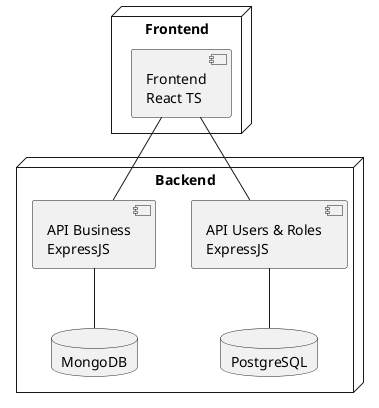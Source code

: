 @startuml architecture
' skinparam linetype ortho

node "Frontend" {
  component Client [
    Frontend
    React TS
  ]
}

node "Backend" {
  component APIUsers [
    API Users & Roles
    ExpressJS
  ]
  database "PostgreSQL"

  component APIBusiness [
    API Business
    ExpressJS
  ]
  database "MongoDB"

  [APIUsers] -- [PostgreSQL]
  [APIBusiness] -- [MongoDB]
}

Client -- [APIUsers]
Client -- [APIBusiness]

@enduml